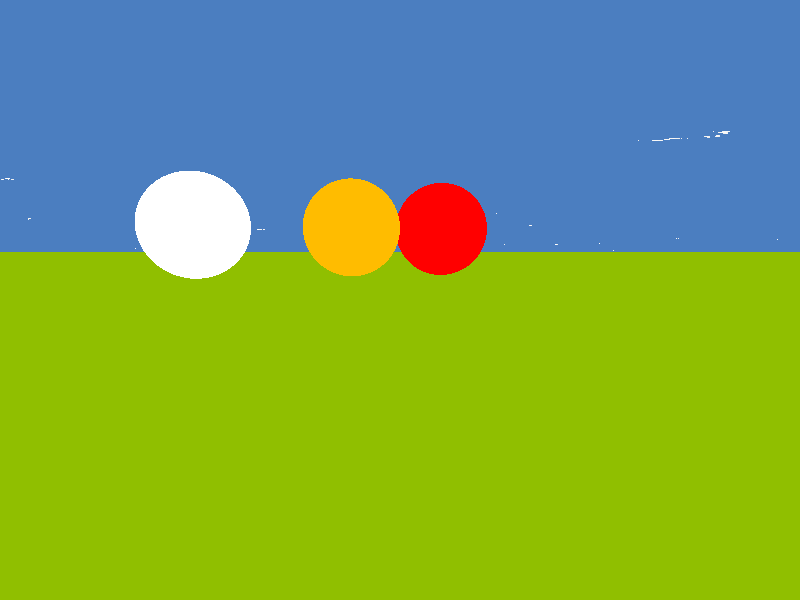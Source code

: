 // POV-Ray version 3.6/3.7 scenery file "sky03.pov"
// author: Friedrich A. Lohmueller, 2005, update Dec-2009 / Jan-2011 / Nov-2013
// homepage: http://www.f-lohmueller.de

//-----------------------------------------------------------------------------
#version 3.7; // 3.6;
global_settings{ assumed_gamma 1.0 }
#default{ finish{ ambient 0.1 diffuse 0.9 }}
//-----------------------------------------------------------------------------

#include "colors.inc"
#include "textures.inc"
// camera ------------------------------------------------------------
#declare Camera_0 = camera{ angle 80 
                            right    x*image_width/image_height
                            location  <0.0 , 1.0 ,-10.0>
                            look_at   <0.0 , 0.0 , 0.0>}
camera{Camera_0}
// sun ---------------------------------------------------------------
light_source{<1500,2500,-2500> color rgb<1,1,1> }
// sky ---------------------------------------------------------------
plane{<0,1,0>,1 hollow  // 
      
        texture{ pigment {color rgb<0.1,0.3,0.75>*0.7}
                 #if (version = 3.7 )  finish {emission 1 diffuse 0}
                 #else                 finish { ambient 1 diffuse 0}
                 #end 
               } // end texture 1

        texture{ pigment{ bozo turbulence 0.75
                          octaves 6  omega 0.7 lambda 2 
                          color_map {
                          [0.0  color rgb <0.95, 0.95, 0.95> ]
                          [0.05  color rgb <1, 1, 1>*1.25 ]
                          [0.15 color rgb <0.85, 0.85, 0.85> ]
                          [0.55 color rgbt <1, 1, 1, 1>*1 ]
                          [1.0 color rgbt <1, 1, 1, 1>*1 ]
                          } // end color_map 
                         translate< 3, 0,-1>
                         scale <0.3, 0.4, 0.2>*3
                        } // end pigment
                 #if (version = 3.7 )  finish {emission 1 diffuse 0}
                 #else                 finish { ambient 1 diffuse 0}
                 #end 
               } // end texture 2
       scale 10000
     } //-------------------------------------------------------------
 
// ground fog at the horizon -----------------------------------------
fog{ fog_type   2
     distance   1000
     color      rgb<1,1,1>*0.9
     fog_offset 0.1
     fog_alt    20
     turbulence 1.8
   } //---------------------------------------------------------------
 
// ground ------------------------------------------------------------
plane { <0,1,0>, 0 
        texture{ pigment{color rgb<0.35,0.65,0.0>*0.8}
                 normal {bumps 0.75 scale 0.015}
                 finish {ambient 0.1 diffuse 0.8}
               } // end of texture
      } // end of plane
//--------------------------------------------------------------------
  
  sphere{<0,0,0>, 1 translate<0,1,0>
      texture{ pigment{color Orange}
               normal {bumps 0.5 scale 0.05}
               finish {diffuse 0.9 phong 1.0}
             } // end of texture    
             
       rotate<0,-90*(clock+0.20),0> 
        translate <-1,0.5,0>
      } // end of sphere
  
      
   sphere{<2,0,0>, 1 translate<0,1,0>
      texture{ Glass2
         pigment{ quick_color Red }
         normal { ripples 0.5 scale 0.05 }}             
       rotate<0,-90*(clock+0.20),0> 
        translate <-1,0.5,0>
      } // end of sphere
   
      
   sphere{<-3,0,0>, 1 translate<0,1,0>
      texture{ pigment{color White}
               finish {ambient 0.1
                 diffuse 0.9
                 phong 1 
                 reflection 1
                 metallic}}             
       rotate<0,-90*(clock+0.20),0> 
        translate <-1,0.5,0>
      } // end of sphere
  
